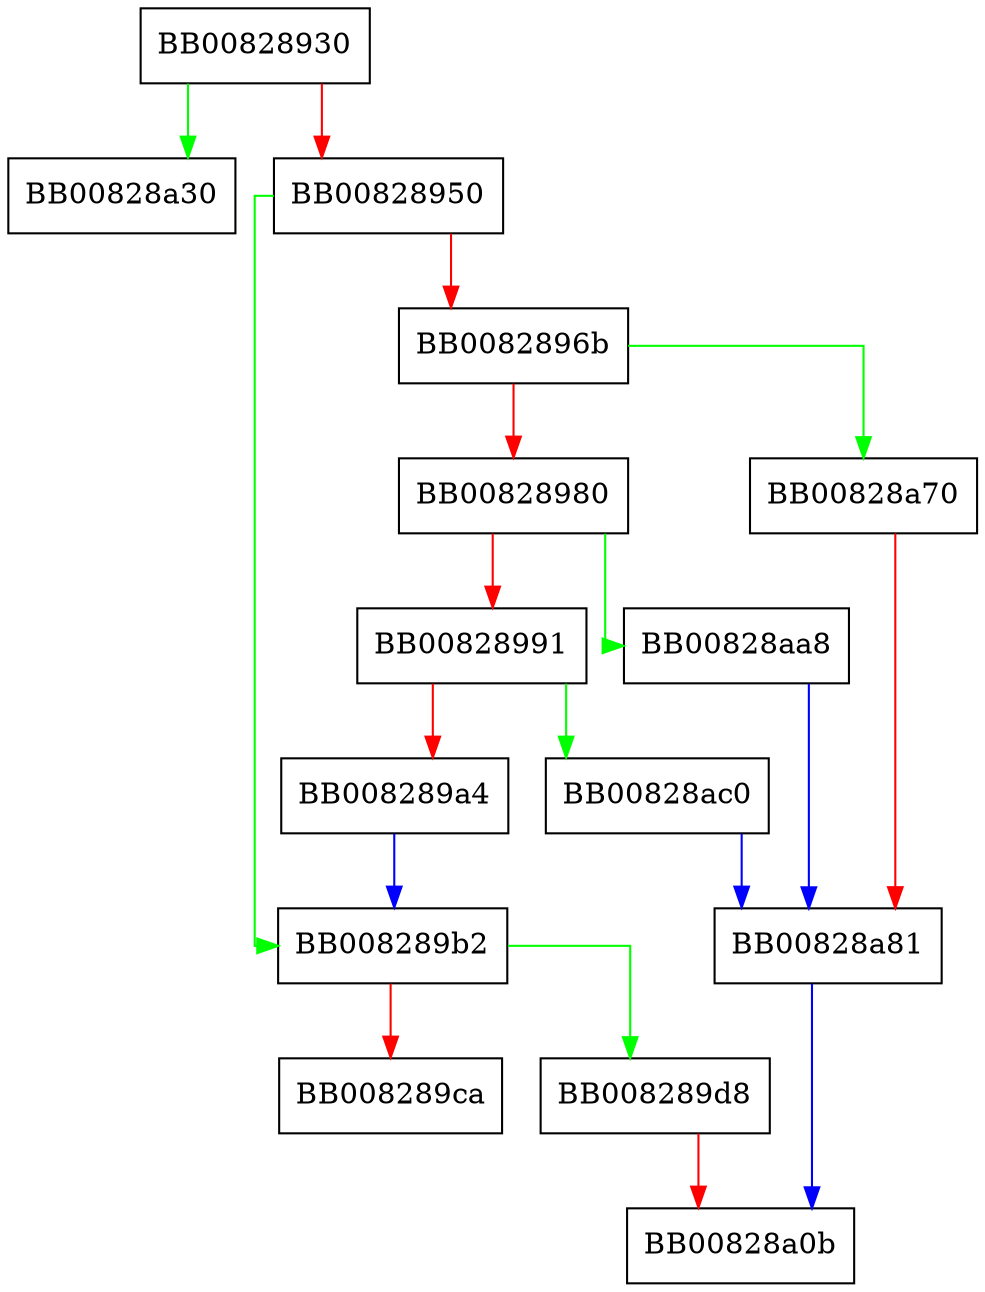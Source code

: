 digraph PKCS7_simple_smimecap {
  node [shape="box"];
  graph [splines=ortho];
  BB00828930 -> BB00828a30 [color="green"];
  BB00828930 -> BB00828950 [color="red"];
  BB00828950 -> BB008289b2 [color="green"];
  BB00828950 -> BB0082896b [color="red"];
  BB0082896b -> BB00828a70 [color="green"];
  BB0082896b -> BB00828980 [color="red"];
  BB00828980 -> BB00828aa8 [color="green"];
  BB00828980 -> BB00828991 [color="red"];
  BB00828991 -> BB00828ac0 [color="green"];
  BB00828991 -> BB008289a4 [color="red"];
  BB008289a4 -> BB008289b2 [color="blue"];
  BB008289b2 -> BB008289d8 [color="green"];
  BB008289b2 -> BB008289ca [color="red"];
  BB008289d8 -> BB00828a0b [color="red"];
  BB00828a70 -> BB00828a81 [color="red"];
  BB00828a81 -> BB00828a0b [color="blue"];
  BB00828aa8 -> BB00828a81 [color="blue"];
  BB00828ac0 -> BB00828a81 [color="blue"];
}